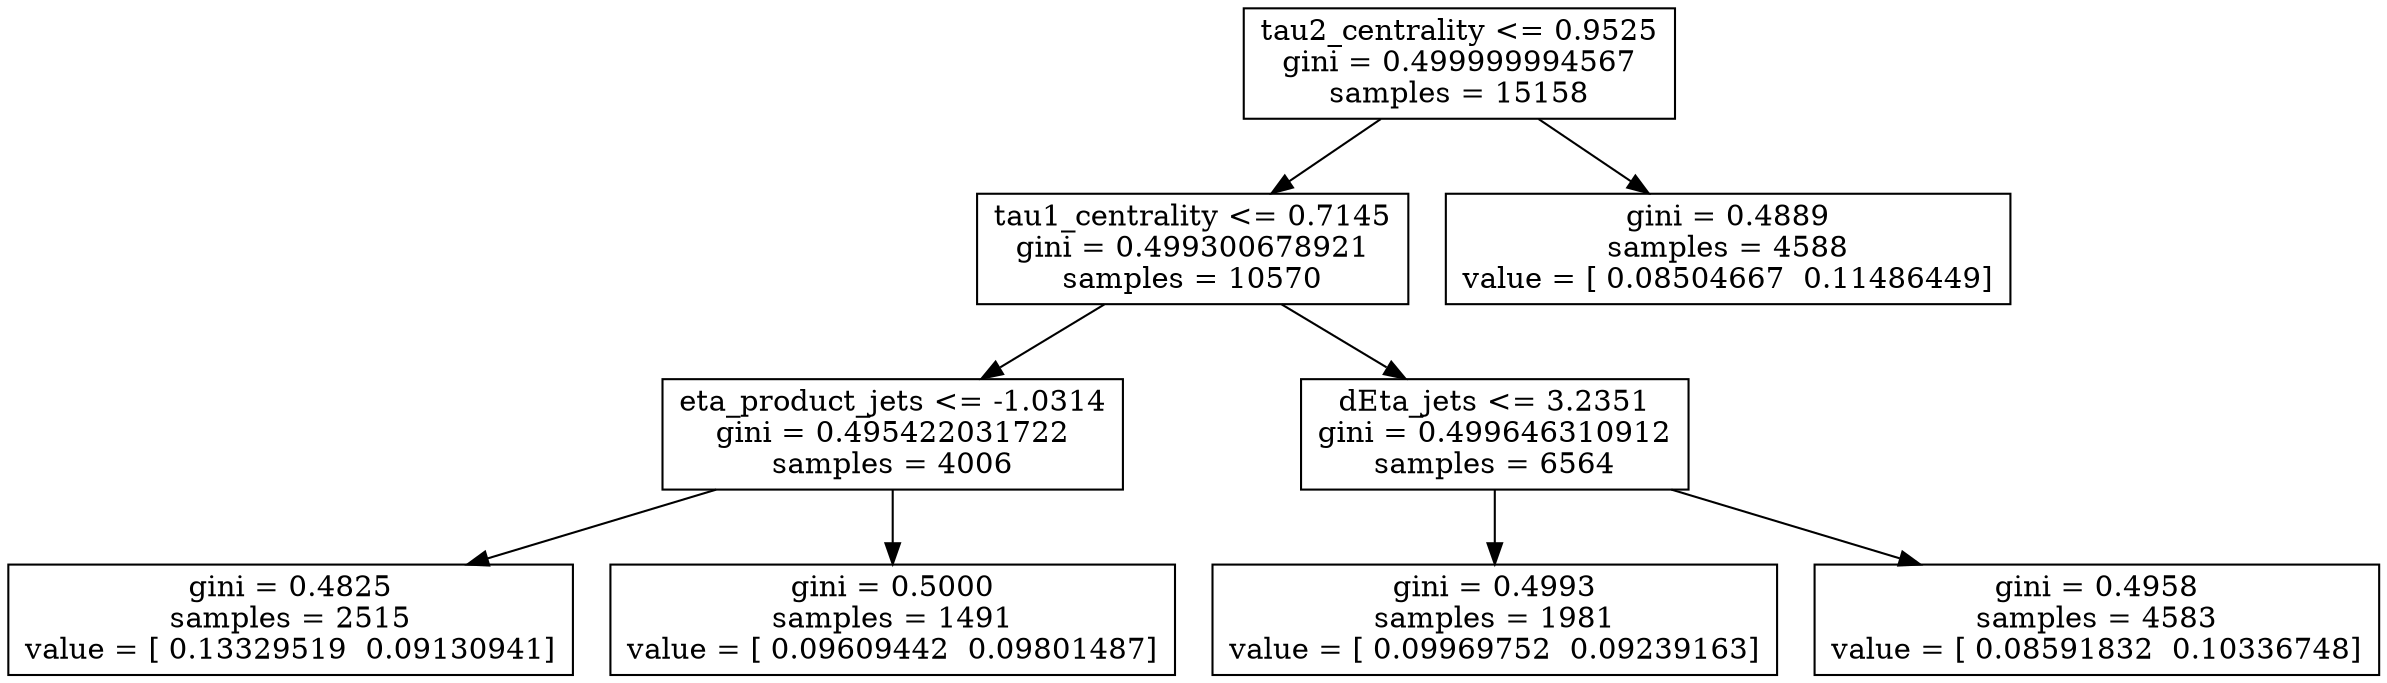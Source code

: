 digraph Tree {
0 [label="tau2_centrality <= 0.9525\ngini = 0.499999994567\nsamples = 15158", shape="box"] ;
1 [label="tau1_centrality <= 0.7145\ngini = 0.499300678921\nsamples = 10570", shape="box"] ;
0 -> 1 ;
2 [label="eta_product_jets <= -1.0314\ngini = 0.495422031722\nsamples = 4006", shape="box"] ;
1 -> 2 ;
3 [label="gini = 0.4825\nsamples = 2515\nvalue = [ 0.13329519  0.09130941]", shape="box"] ;
2 -> 3 ;
4 [label="gini = 0.5000\nsamples = 1491\nvalue = [ 0.09609442  0.09801487]", shape="box"] ;
2 -> 4 ;
5 [label="dEta_jets <= 3.2351\ngini = 0.499646310912\nsamples = 6564", shape="box"] ;
1 -> 5 ;
6 [label="gini = 0.4993\nsamples = 1981\nvalue = [ 0.09969752  0.09239163]", shape="box"] ;
5 -> 6 ;
7 [label="gini = 0.4958\nsamples = 4583\nvalue = [ 0.08591832  0.10336748]", shape="box"] ;
5 -> 7 ;
8 [label="gini = 0.4889\nsamples = 4588\nvalue = [ 0.08504667  0.11486449]", shape="box"] ;
0 -> 8 ;
}